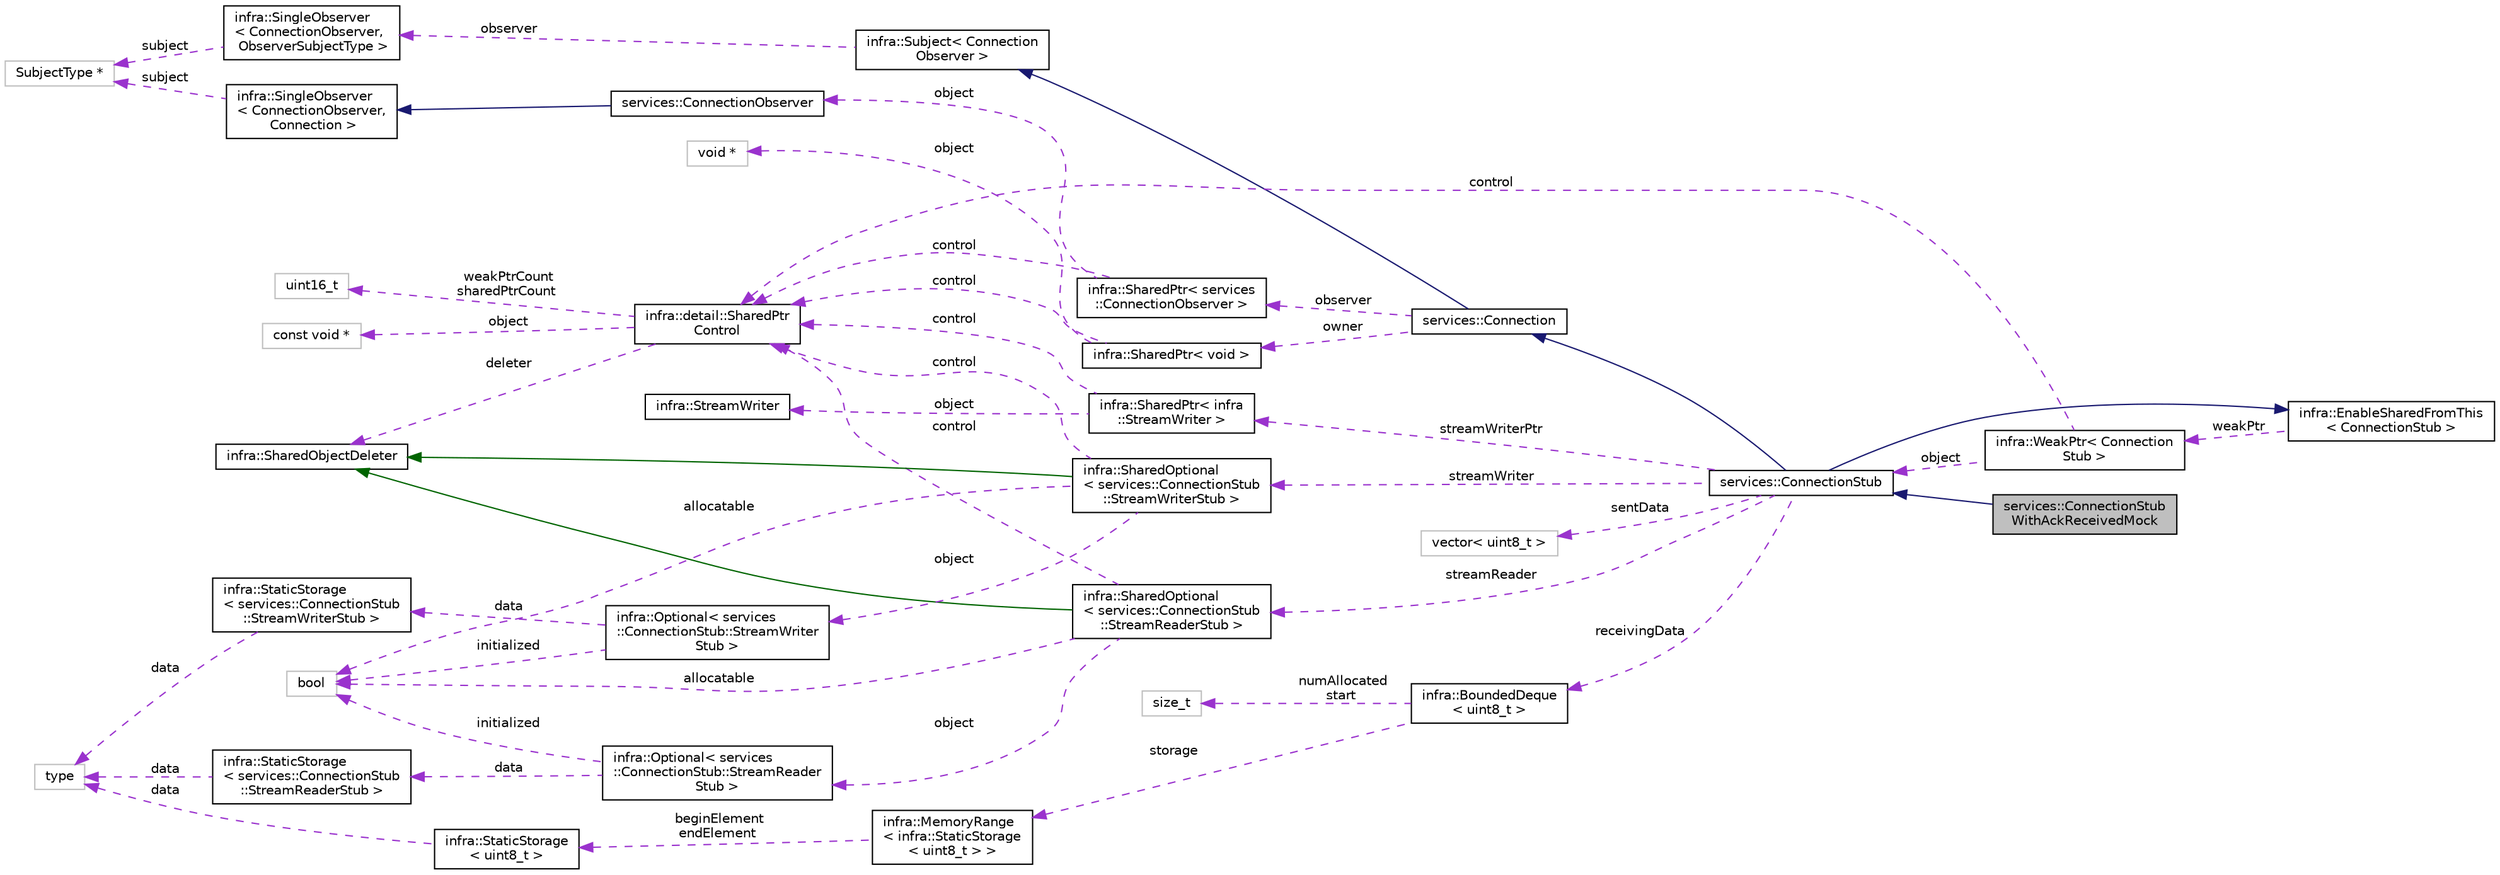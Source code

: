 digraph "services::ConnectionStubWithAckReceivedMock"
{
 // INTERACTIVE_SVG=YES
  edge [fontname="Helvetica",fontsize="10",labelfontname="Helvetica",labelfontsize="10"];
  node [fontname="Helvetica",fontsize="10",shape=record];
  rankdir="LR";
  Node5 [label="services::ConnectionStub\lWithAckReceivedMock",height=0.2,width=0.4,color="black", fillcolor="grey75", style="filled", fontcolor="black"];
  Node6 -> Node5 [dir="back",color="midnightblue",fontsize="10",style="solid",fontname="Helvetica"];
  Node6 [label="services::ConnectionStub",height=0.2,width=0.4,color="black", fillcolor="white", style="filled",URL="$df/dd3/classservices_1_1_connection_stub.html"];
  Node7 -> Node6 [dir="back",color="midnightblue",fontsize="10",style="solid",fontname="Helvetica"];
  Node7 [label="services::Connection",height=0.2,width=0.4,color="black", fillcolor="white", style="filled",URL="$d0/dde/classservices_1_1_connection.html"];
  Node8 -> Node7 [dir="back",color="midnightblue",fontsize="10",style="solid",fontname="Helvetica"];
  Node8 [label="infra::Subject\< Connection\lObserver \>",height=0.2,width=0.4,color="black", fillcolor="white", style="filled",URL="$d1/db2/classinfra_1_1_subject.html"];
  Node9 -> Node8 [dir="back",color="darkorchid3",fontsize="10",style="dashed",label=" observer" ,fontname="Helvetica"];
  Node9 [label="infra::SingleObserver\l\< ConnectionObserver,\l ObserverSubjectType \>",height=0.2,width=0.4,color="black", fillcolor="white", style="filled",URL="$dc/d4c/classinfra_1_1_single_observer.html"];
  Node10 -> Node9 [dir="back",color="darkorchid3",fontsize="10",style="dashed",label=" subject" ,fontname="Helvetica"];
  Node10 [label="SubjectType *",height=0.2,width=0.4,color="grey75", fillcolor="white", style="filled"];
  Node11 -> Node7 [dir="back",color="darkorchid3",fontsize="10",style="dashed",label=" observer" ,fontname="Helvetica"];
  Node11 [label="infra::SharedPtr\< services\l::ConnectionObserver \>",height=0.2,width=0.4,color="black", fillcolor="white", style="filled",URL="$d1/d17/classinfra_1_1_shared_ptr.html"];
  Node12 -> Node11 [dir="back",color="darkorchid3",fontsize="10",style="dashed",label=" object" ,fontname="Helvetica"];
  Node12 [label="services::ConnectionObserver",height=0.2,width=0.4,color="black", fillcolor="white", style="filled",URL="$dc/de5/classservices_1_1_connection_observer.html"];
  Node13 -> Node12 [dir="back",color="midnightblue",fontsize="10",style="solid",fontname="Helvetica"];
  Node13 [label="infra::SingleObserver\l\< ConnectionObserver,\l Connection \>",height=0.2,width=0.4,color="black", fillcolor="white", style="filled",URL="$dc/d4c/classinfra_1_1_single_observer.html"];
  Node10 -> Node13 [dir="back",color="darkorchid3",fontsize="10",style="dashed",label=" subject" ,fontname="Helvetica"];
  Node14 -> Node11 [dir="back",color="darkorchid3",fontsize="10",style="dashed",label=" control" ,fontname="Helvetica"];
  Node14 [label="infra::detail::SharedPtr\lControl",height=0.2,width=0.4,color="black", fillcolor="white", style="filled",URL="$dd/d9a/classinfra_1_1detail_1_1_shared_ptr_control.html"];
  Node15 -> Node14 [dir="back",color="darkorchid3",fontsize="10",style="dashed",label=" object" ,fontname="Helvetica"];
  Node15 [label="const void *",height=0.2,width=0.4,color="grey75", fillcolor="white", style="filled"];
  Node16 -> Node14 [dir="back",color="darkorchid3",fontsize="10",style="dashed",label=" weakPtrCount\nsharedPtrCount" ,fontname="Helvetica"];
  Node16 [label="uint16_t",height=0.2,width=0.4,color="grey75", fillcolor="white", style="filled"];
  Node17 -> Node14 [dir="back",color="darkorchid3",fontsize="10",style="dashed",label=" deleter" ,fontname="Helvetica"];
  Node17 [label="infra::SharedObjectDeleter",height=0.2,width=0.4,color="black", fillcolor="white", style="filled",URL="$da/dcd/classinfra_1_1_shared_object_deleter.html"];
  Node18 -> Node7 [dir="back",color="darkorchid3",fontsize="10",style="dashed",label=" owner" ,fontname="Helvetica"];
  Node18 [label="infra::SharedPtr\< void \>",height=0.2,width=0.4,color="black", fillcolor="white", style="filled",URL="$d1/d17/classinfra_1_1_shared_ptr.html"];
  Node14 -> Node18 [dir="back",color="darkorchid3",fontsize="10",style="dashed",label=" control" ,fontname="Helvetica"];
  Node19 -> Node18 [dir="back",color="darkorchid3",fontsize="10",style="dashed",label=" object" ,fontname="Helvetica"];
  Node19 [label="void *",height=0.2,width=0.4,color="grey75", fillcolor="white", style="filled"];
  Node20 -> Node6 [dir="back",color="midnightblue",fontsize="10",style="solid",fontname="Helvetica"];
  Node20 [label="infra::EnableSharedFromThis\l\< ConnectionStub \>",height=0.2,width=0.4,color="black", fillcolor="white", style="filled",URL="$dd/df1/classinfra_1_1_enable_shared_from_this.html"];
  Node21 -> Node20 [dir="back",color="darkorchid3",fontsize="10",style="dashed",label=" weakPtr" ,fontname="Helvetica"];
  Node21 [label="infra::WeakPtr\< Connection\lStub \>",height=0.2,width=0.4,color="black", fillcolor="white", style="filled",URL="$d3/daa/classinfra_1_1_weak_ptr.html"];
  Node6 -> Node21 [dir="back",color="darkorchid3",fontsize="10",style="dashed",label=" object" ,fontname="Helvetica"];
  Node14 -> Node21 [dir="back",color="darkorchid3",fontsize="10",style="dashed",label=" control" ,fontname="Helvetica"];
  Node22 -> Node6 [dir="back",color="darkorchid3",fontsize="10",style="dashed",label=" streamReader" ,fontname="Helvetica"];
  Node22 [label="infra::SharedOptional\l\< services::ConnectionStub\l::StreamReaderStub \>",height=0.2,width=0.4,color="black", fillcolor="white", style="filled",URL="$d1/d7f/classinfra_1_1_shared_optional.html"];
  Node17 -> Node22 [dir="back",color="darkgreen",fontsize="10",style="solid",fontname="Helvetica"];
  Node23 -> Node22 [dir="back",color="darkorchid3",fontsize="10",style="dashed",label=" object" ,fontname="Helvetica"];
  Node23 [label="infra::Optional\< services\l::ConnectionStub::StreamReader\lStub \>",height=0.2,width=0.4,color="black", fillcolor="white", style="filled",URL="$dc/df7/classinfra_1_1_optional.html"];
  Node24 -> Node23 [dir="back",color="darkorchid3",fontsize="10",style="dashed",label=" data" ,fontname="Helvetica"];
  Node24 [label="infra::StaticStorage\l\< services::ConnectionStub\l::StreamReaderStub \>",height=0.2,width=0.4,color="black", fillcolor="white", style="filled",URL="$d0/d8c/classinfra_1_1_static_storage.html"];
  Node25 -> Node24 [dir="back",color="darkorchid3",fontsize="10",style="dashed",label=" data" ,fontname="Helvetica"];
  Node25 [label="type",height=0.2,width=0.4,color="grey75", fillcolor="white", style="filled"];
  Node26 -> Node23 [dir="back",color="darkorchid3",fontsize="10",style="dashed",label=" initialized" ,fontname="Helvetica"];
  Node26 [label="bool",height=0.2,width=0.4,color="grey75", fillcolor="white", style="filled"];
  Node14 -> Node22 [dir="back",color="darkorchid3",fontsize="10",style="dashed",label=" control" ,fontname="Helvetica"];
  Node26 -> Node22 [dir="back",color="darkorchid3",fontsize="10",style="dashed",label=" allocatable" ,fontname="Helvetica"];
  Node27 -> Node6 [dir="back",color="darkorchid3",fontsize="10",style="dashed",label=" streamWriter" ,fontname="Helvetica"];
  Node27 [label="infra::SharedOptional\l\< services::ConnectionStub\l::StreamWriterStub \>",height=0.2,width=0.4,color="black", fillcolor="white", style="filled",URL="$d1/d7f/classinfra_1_1_shared_optional.html"];
  Node17 -> Node27 [dir="back",color="darkgreen",fontsize="10",style="solid",fontname="Helvetica"];
  Node28 -> Node27 [dir="back",color="darkorchid3",fontsize="10",style="dashed",label=" object" ,fontname="Helvetica"];
  Node28 [label="infra::Optional\< services\l::ConnectionStub::StreamWriter\lStub \>",height=0.2,width=0.4,color="black", fillcolor="white", style="filled",URL="$dc/df7/classinfra_1_1_optional.html"];
  Node26 -> Node28 [dir="back",color="darkorchid3",fontsize="10",style="dashed",label=" initialized" ,fontname="Helvetica"];
  Node29 -> Node28 [dir="back",color="darkorchid3",fontsize="10",style="dashed",label=" data" ,fontname="Helvetica"];
  Node29 [label="infra::StaticStorage\l\< services::ConnectionStub\l::StreamWriterStub \>",height=0.2,width=0.4,color="black", fillcolor="white", style="filled",URL="$d0/d8c/classinfra_1_1_static_storage.html"];
  Node25 -> Node29 [dir="back",color="darkorchid3",fontsize="10",style="dashed",label=" data" ,fontname="Helvetica"];
  Node14 -> Node27 [dir="back",color="darkorchid3",fontsize="10",style="dashed",label=" control" ,fontname="Helvetica"];
  Node26 -> Node27 [dir="back",color="darkorchid3",fontsize="10",style="dashed",label=" allocatable" ,fontname="Helvetica"];
  Node30 -> Node6 [dir="back",color="darkorchid3",fontsize="10",style="dashed",label=" sentData" ,fontname="Helvetica"];
  Node30 [label="vector\< uint8_t \>",height=0.2,width=0.4,color="grey75", fillcolor="white", style="filled"];
  Node31 -> Node6 [dir="back",color="darkorchid3",fontsize="10",style="dashed",label=" streamWriterPtr" ,fontname="Helvetica"];
  Node31 [label="infra::SharedPtr\< infra\l::StreamWriter \>",height=0.2,width=0.4,color="black", fillcolor="white", style="filled",URL="$d1/d17/classinfra_1_1_shared_ptr.html"];
  Node14 -> Node31 [dir="back",color="darkorchid3",fontsize="10",style="dashed",label=" control" ,fontname="Helvetica"];
  Node32 -> Node31 [dir="back",color="darkorchid3",fontsize="10",style="dashed",label=" object" ,fontname="Helvetica"];
  Node32 [label="infra::StreamWriter",height=0.2,width=0.4,color="black", fillcolor="white", style="filled",URL="$de/dba/classinfra_1_1_stream_writer.html"];
  Node33 -> Node6 [dir="back",color="darkorchid3",fontsize="10",style="dashed",label=" receivingData" ,fontname="Helvetica"];
  Node33 [label="infra::BoundedDeque\l\< uint8_t \>",height=0.2,width=0.4,color="black", fillcolor="white", style="filled",URL="$d5/db7/classinfra_1_1_bounded_deque.html"];
  Node34 -> Node33 [dir="back",color="darkorchid3",fontsize="10",style="dashed",label=" storage" ,fontname="Helvetica"];
  Node34 [label="infra::MemoryRange\l\< infra::StaticStorage\l\< uint8_t \> \>",height=0.2,width=0.4,color="black", fillcolor="white", style="filled",URL="$d0/d6d/classinfra_1_1_memory_range.html"];
  Node35 -> Node34 [dir="back",color="darkorchid3",fontsize="10",style="dashed",label=" beginElement\nendElement" ,fontname="Helvetica"];
  Node35 [label="infra::StaticStorage\l\< uint8_t \>",height=0.2,width=0.4,color="black", fillcolor="white", style="filled",URL="$d0/d8c/classinfra_1_1_static_storage.html"];
  Node25 -> Node35 [dir="back",color="darkorchid3",fontsize="10",style="dashed",label=" data" ,fontname="Helvetica"];
  Node36 -> Node33 [dir="back",color="darkorchid3",fontsize="10",style="dashed",label=" numAllocated\nstart" ,fontname="Helvetica"];
  Node36 [label="size_t",height=0.2,width=0.4,color="grey75", fillcolor="white", style="filled"];
}
